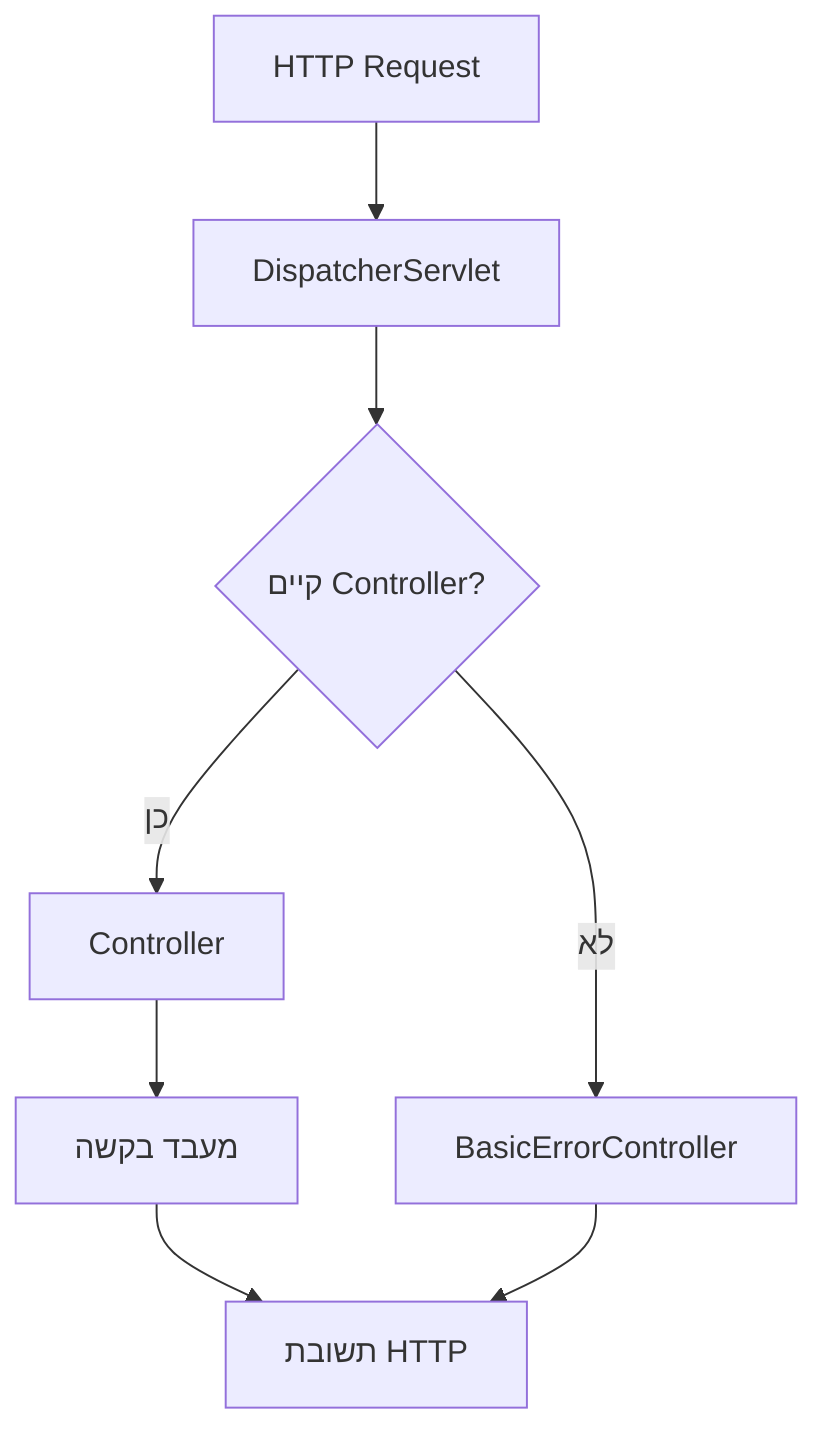 flowchart TD
    A[HTTP Request] --> B[DispatcherServlet]
    B --> C{קיים Controller?}
    C -->|כן| D[Controller]
    D --> E[מעבד בקשה]
    E --> G[תשובת HTTP]

    C -->|לא| F[BasicErrorController]
    F --> G